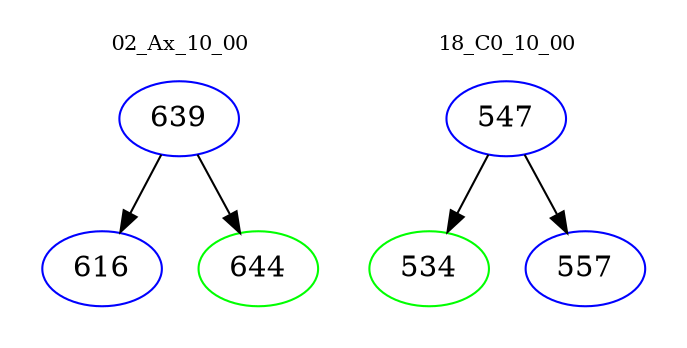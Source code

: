 digraph{
subgraph cluster_0 {
color = white
label = "02_Ax_10_00";
fontsize=10;
T0_639 [label="639", color="blue"]
T0_639 -> T0_616 [color="black"]
T0_616 [label="616", color="blue"]
T0_639 -> T0_644 [color="black"]
T0_644 [label="644", color="green"]
}
subgraph cluster_1 {
color = white
label = "18_C0_10_00";
fontsize=10;
T1_547 [label="547", color="blue"]
T1_547 -> T1_534 [color="black"]
T1_534 [label="534", color="green"]
T1_547 -> T1_557 [color="black"]
T1_557 [label="557", color="blue"]
}
}
